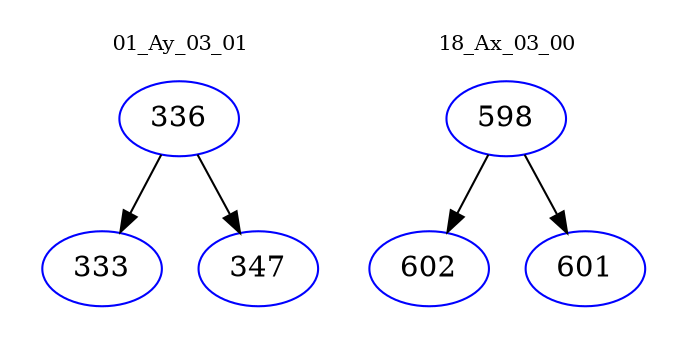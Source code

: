 digraph{
subgraph cluster_0 {
color = white
label = "01_Ay_03_01";
fontsize=10;
T0_336 [label="336", color="blue"]
T0_336 -> T0_333 [color="black"]
T0_333 [label="333", color="blue"]
T0_336 -> T0_347 [color="black"]
T0_347 [label="347", color="blue"]
}
subgraph cluster_1 {
color = white
label = "18_Ax_03_00";
fontsize=10;
T1_598 [label="598", color="blue"]
T1_598 -> T1_602 [color="black"]
T1_602 [label="602", color="blue"]
T1_598 -> T1_601 [color="black"]
T1_601 [label="601", color="blue"]
}
}
